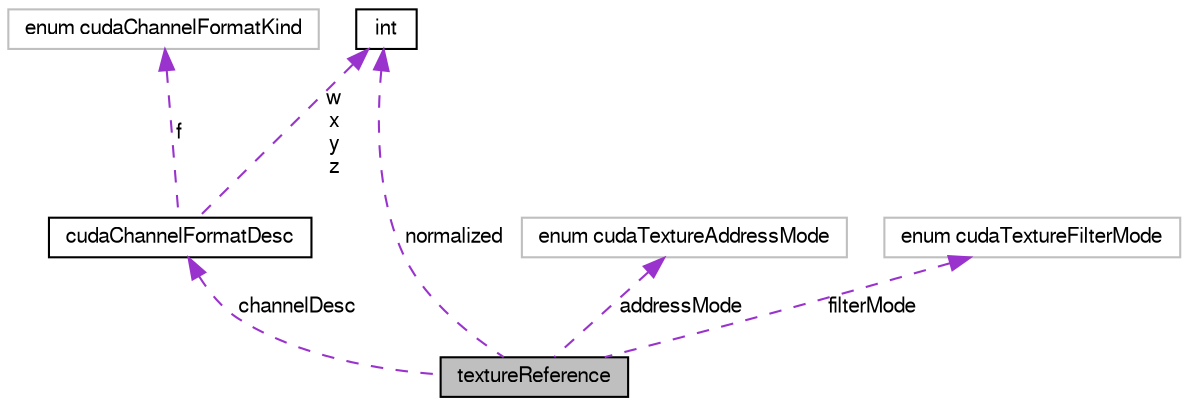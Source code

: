 digraph G
{
  bgcolor="transparent";
  edge [fontname="FreeSans",fontsize="10",labelfontname="FreeSans",labelfontsize="10"];
  node [fontname="FreeSans",fontsize="10",shape=record];
  Node1 [label="textureReference",height=0.2,width=0.4,color="black", fillcolor="grey75", style="filled" fontcolor="black"];
  Node2 -> Node1 [dir=back,color="darkorchid3",fontsize="10",style="dashed",label="channelDesc",fontname="FreeSans"];
  Node2 [label="cudaChannelFormatDesc",height=0.2,width=0.4,color="black",URL="$structcudaChannelFormatDesc.html"];
  Node3 -> Node2 [dir=back,color="darkorchid3",fontsize="10",style="dashed",label="f",fontname="FreeSans"];
  Node3 [label="enum cudaChannelFormatKind",height=0.2,width=0.4,color="grey75"];
  Node4 -> Node2 [dir=back,color="darkorchid3",fontsize="10",style="dashed",label="w\nx\ny\nz",fontname="FreeSans"];
  Node4 [label="int",height=0.2,width=0.4,color="black",URL="$classint.html"];
  Node5 -> Node1 [dir=back,color="darkorchid3",fontsize="10",style="dashed",label="addressMode",fontname="FreeSans"];
  Node5 [label="enum cudaTextureAddressMode",height=0.2,width=0.4,color="grey75"];
  Node4 -> Node1 [dir=back,color="darkorchid3",fontsize="10",style="dashed",label="normalized",fontname="FreeSans"];
  Node6 -> Node1 [dir=back,color="darkorchid3",fontsize="10",style="dashed",label="filterMode",fontname="FreeSans"];
  Node6 [label="enum cudaTextureFilterMode",height=0.2,width=0.4,color="grey75"];
}
